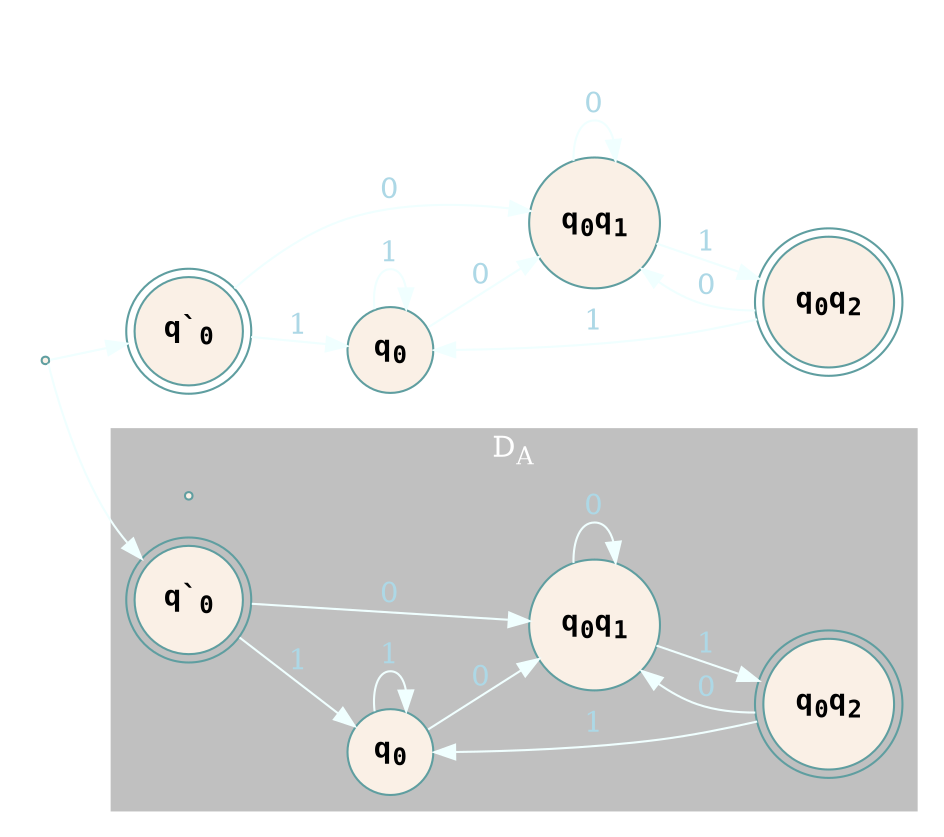 digraph FiniteAutomata {
  graph [bgcolor=transparent, rankdir=LR]
  edge [color=azure, fontcolor=lightblue]
  node [fontname=monospace, fillcolor=linen, style=filled, color=cadetblue]

  subgraph cluster_dfa {
    label= "DFA from NFA";
    color=white;
    fontcolor=white;
    start [label="Start", shape=point]; // Initial state with a point shape  
    q0 [shape="circle", label= <<b>q<sub>0</sub></b>>];
    qs [shape="doublecircle", label= <<b>q`<sub>0</sub></b>>];
    q1 [shape="circle", label= <<b>q<sub>0</sub>q<sub>1</sub></b>>];
    q2 [shape="doublecircle", label= <<b>q<sub>0</sub>q<sub>2</sub></b>>];
    start -> qs;
    qs -> q0[label=1];
    qs -> q1[label=0];
    q0 -> q0[label=1];
    q0 -> q1[label=0];
    q1 -> q2[label=1];
    q1 -> q1[label=0];
    q2 -> q0[label=1];
    q2 -> q1[label=0];
  }

  subgraph cluster_dfa_A {
    label=  < D<sub>A</sub> > ;
    color=white; fontcolor=white; bgcolor=gray;
    startDa [label="Start", shape=point]; // Initial state with a point shape  
    DA0 [shape="circle", label= <<b>q<sub>0</sub></b>>];
    DAs [shape="doublecircle", label= <<b>q`<sub>0</sub></b>>];
    DA1 [shape="circle", label= <<b>q<sub>0</sub>q<sub>1</sub></b>>];
    DA2 [shape="doublecircle", label= <<b>q<sub>0</sub>q<sub>2</sub></b>>];
    start -> DAs;
    DAs -> DA0[label=1];
    DAs -> DA1[label=0];
    DA0 -> DA0[label=1];
    DA0 -> DA1[label=0];
    DA1 -> DA2[label=1];
    DA1 -> DA1[label=0];
    DA2 -> DA0[label=1];
    DA2 -> DA1[label=0];
  }
}


